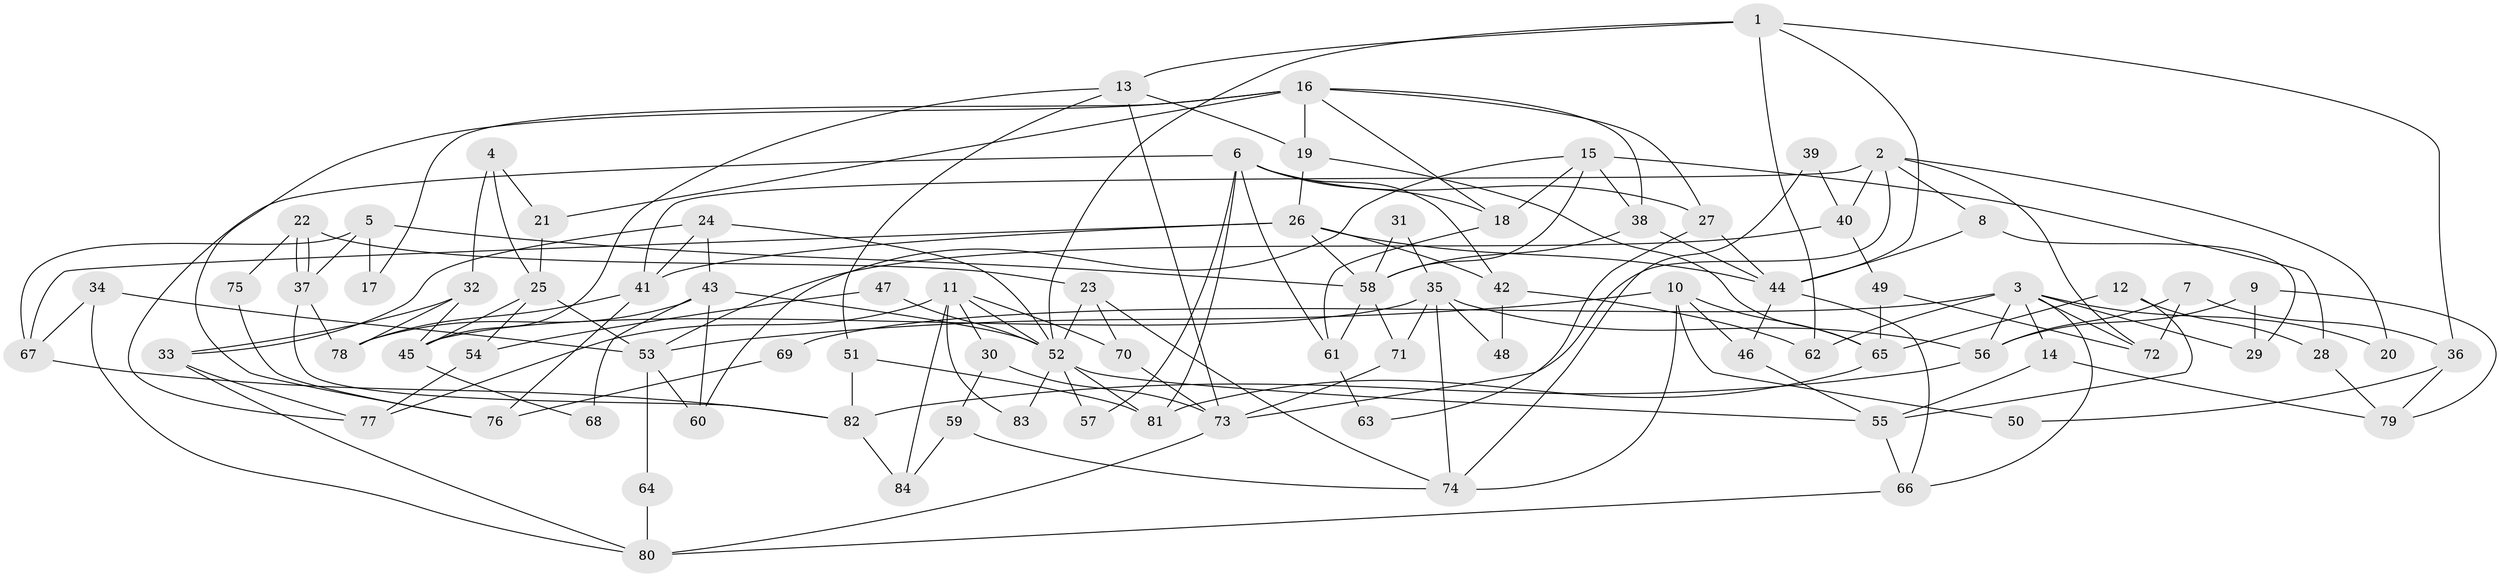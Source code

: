 // Generated by graph-tools (version 1.1) at 2025/02/03/09/25 03:02:13]
// undirected, 84 vertices, 168 edges
graph export_dot {
graph [start="1"]
  node [color=gray90,style=filled];
  1;
  2;
  3;
  4;
  5;
  6;
  7;
  8;
  9;
  10;
  11;
  12;
  13;
  14;
  15;
  16;
  17;
  18;
  19;
  20;
  21;
  22;
  23;
  24;
  25;
  26;
  27;
  28;
  29;
  30;
  31;
  32;
  33;
  34;
  35;
  36;
  37;
  38;
  39;
  40;
  41;
  42;
  43;
  44;
  45;
  46;
  47;
  48;
  49;
  50;
  51;
  52;
  53;
  54;
  55;
  56;
  57;
  58;
  59;
  60;
  61;
  62;
  63;
  64;
  65;
  66;
  67;
  68;
  69;
  70;
  71;
  72;
  73;
  74;
  75;
  76;
  77;
  78;
  79;
  80;
  81;
  82;
  83;
  84;
  1 -- 62;
  1 -- 44;
  1 -- 13;
  1 -- 36;
  1 -- 52;
  2 -- 41;
  2 -- 73;
  2 -- 8;
  2 -- 20;
  2 -- 40;
  2 -- 72;
  3 -- 14;
  3 -- 56;
  3 -- 20;
  3 -- 29;
  3 -- 62;
  3 -- 66;
  3 -- 69;
  3 -- 72;
  4 -- 25;
  4 -- 21;
  4 -- 32;
  5 -- 67;
  5 -- 37;
  5 -- 17;
  5 -- 58;
  6 -- 27;
  6 -- 61;
  6 -- 18;
  6 -- 42;
  6 -- 57;
  6 -- 77;
  6 -- 81;
  7 -- 72;
  7 -- 56;
  7 -- 36;
  8 -- 44;
  8 -- 29;
  9 -- 79;
  9 -- 29;
  9 -- 56;
  10 -- 74;
  10 -- 65;
  10 -- 46;
  10 -- 50;
  10 -- 53;
  11 -- 52;
  11 -- 70;
  11 -- 30;
  11 -- 77;
  11 -- 83;
  11 -- 84;
  12 -- 65;
  12 -- 55;
  12 -- 28;
  13 -- 51;
  13 -- 19;
  13 -- 45;
  13 -- 73;
  14 -- 79;
  14 -- 55;
  15 -- 58;
  15 -- 18;
  15 -- 28;
  15 -- 38;
  15 -- 60;
  16 -- 19;
  16 -- 38;
  16 -- 17;
  16 -- 18;
  16 -- 21;
  16 -- 27;
  16 -- 76;
  18 -- 61;
  19 -- 26;
  19 -- 65;
  21 -- 25;
  22 -- 23;
  22 -- 37;
  22 -- 37;
  22 -- 75;
  23 -- 52;
  23 -- 74;
  23 -- 70;
  24 -- 52;
  24 -- 33;
  24 -- 41;
  24 -- 43;
  25 -- 53;
  25 -- 45;
  25 -- 54;
  26 -- 41;
  26 -- 58;
  26 -- 42;
  26 -- 44;
  26 -- 67;
  27 -- 44;
  27 -- 63;
  28 -- 79;
  30 -- 73;
  30 -- 59;
  31 -- 35;
  31 -- 58;
  32 -- 33;
  32 -- 45;
  32 -- 78;
  33 -- 80;
  33 -- 77;
  34 -- 53;
  34 -- 67;
  34 -- 80;
  35 -- 45;
  35 -- 71;
  35 -- 48;
  35 -- 56;
  35 -- 74;
  36 -- 50;
  36 -- 79;
  37 -- 78;
  37 -- 82;
  38 -- 44;
  38 -- 58;
  39 -- 40;
  39 -- 74;
  40 -- 49;
  40 -- 53;
  41 -- 78;
  41 -- 76;
  42 -- 48;
  42 -- 62;
  43 -- 60;
  43 -- 52;
  43 -- 68;
  43 -- 78;
  44 -- 66;
  44 -- 46;
  45 -- 68;
  46 -- 55;
  47 -- 52;
  47 -- 54;
  49 -- 65;
  49 -- 72;
  51 -- 81;
  51 -- 82;
  52 -- 55;
  52 -- 57;
  52 -- 81;
  52 -- 83;
  53 -- 60;
  53 -- 64;
  54 -- 77;
  55 -- 66;
  56 -- 82;
  58 -- 61;
  58 -- 71;
  59 -- 84;
  59 -- 74;
  61 -- 63;
  64 -- 80;
  65 -- 81;
  66 -- 80;
  67 -- 82;
  69 -- 76;
  70 -- 73;
  71 -- 73;
  73 -- 80;
  75 -- 76;
  82 -- 84;
}
